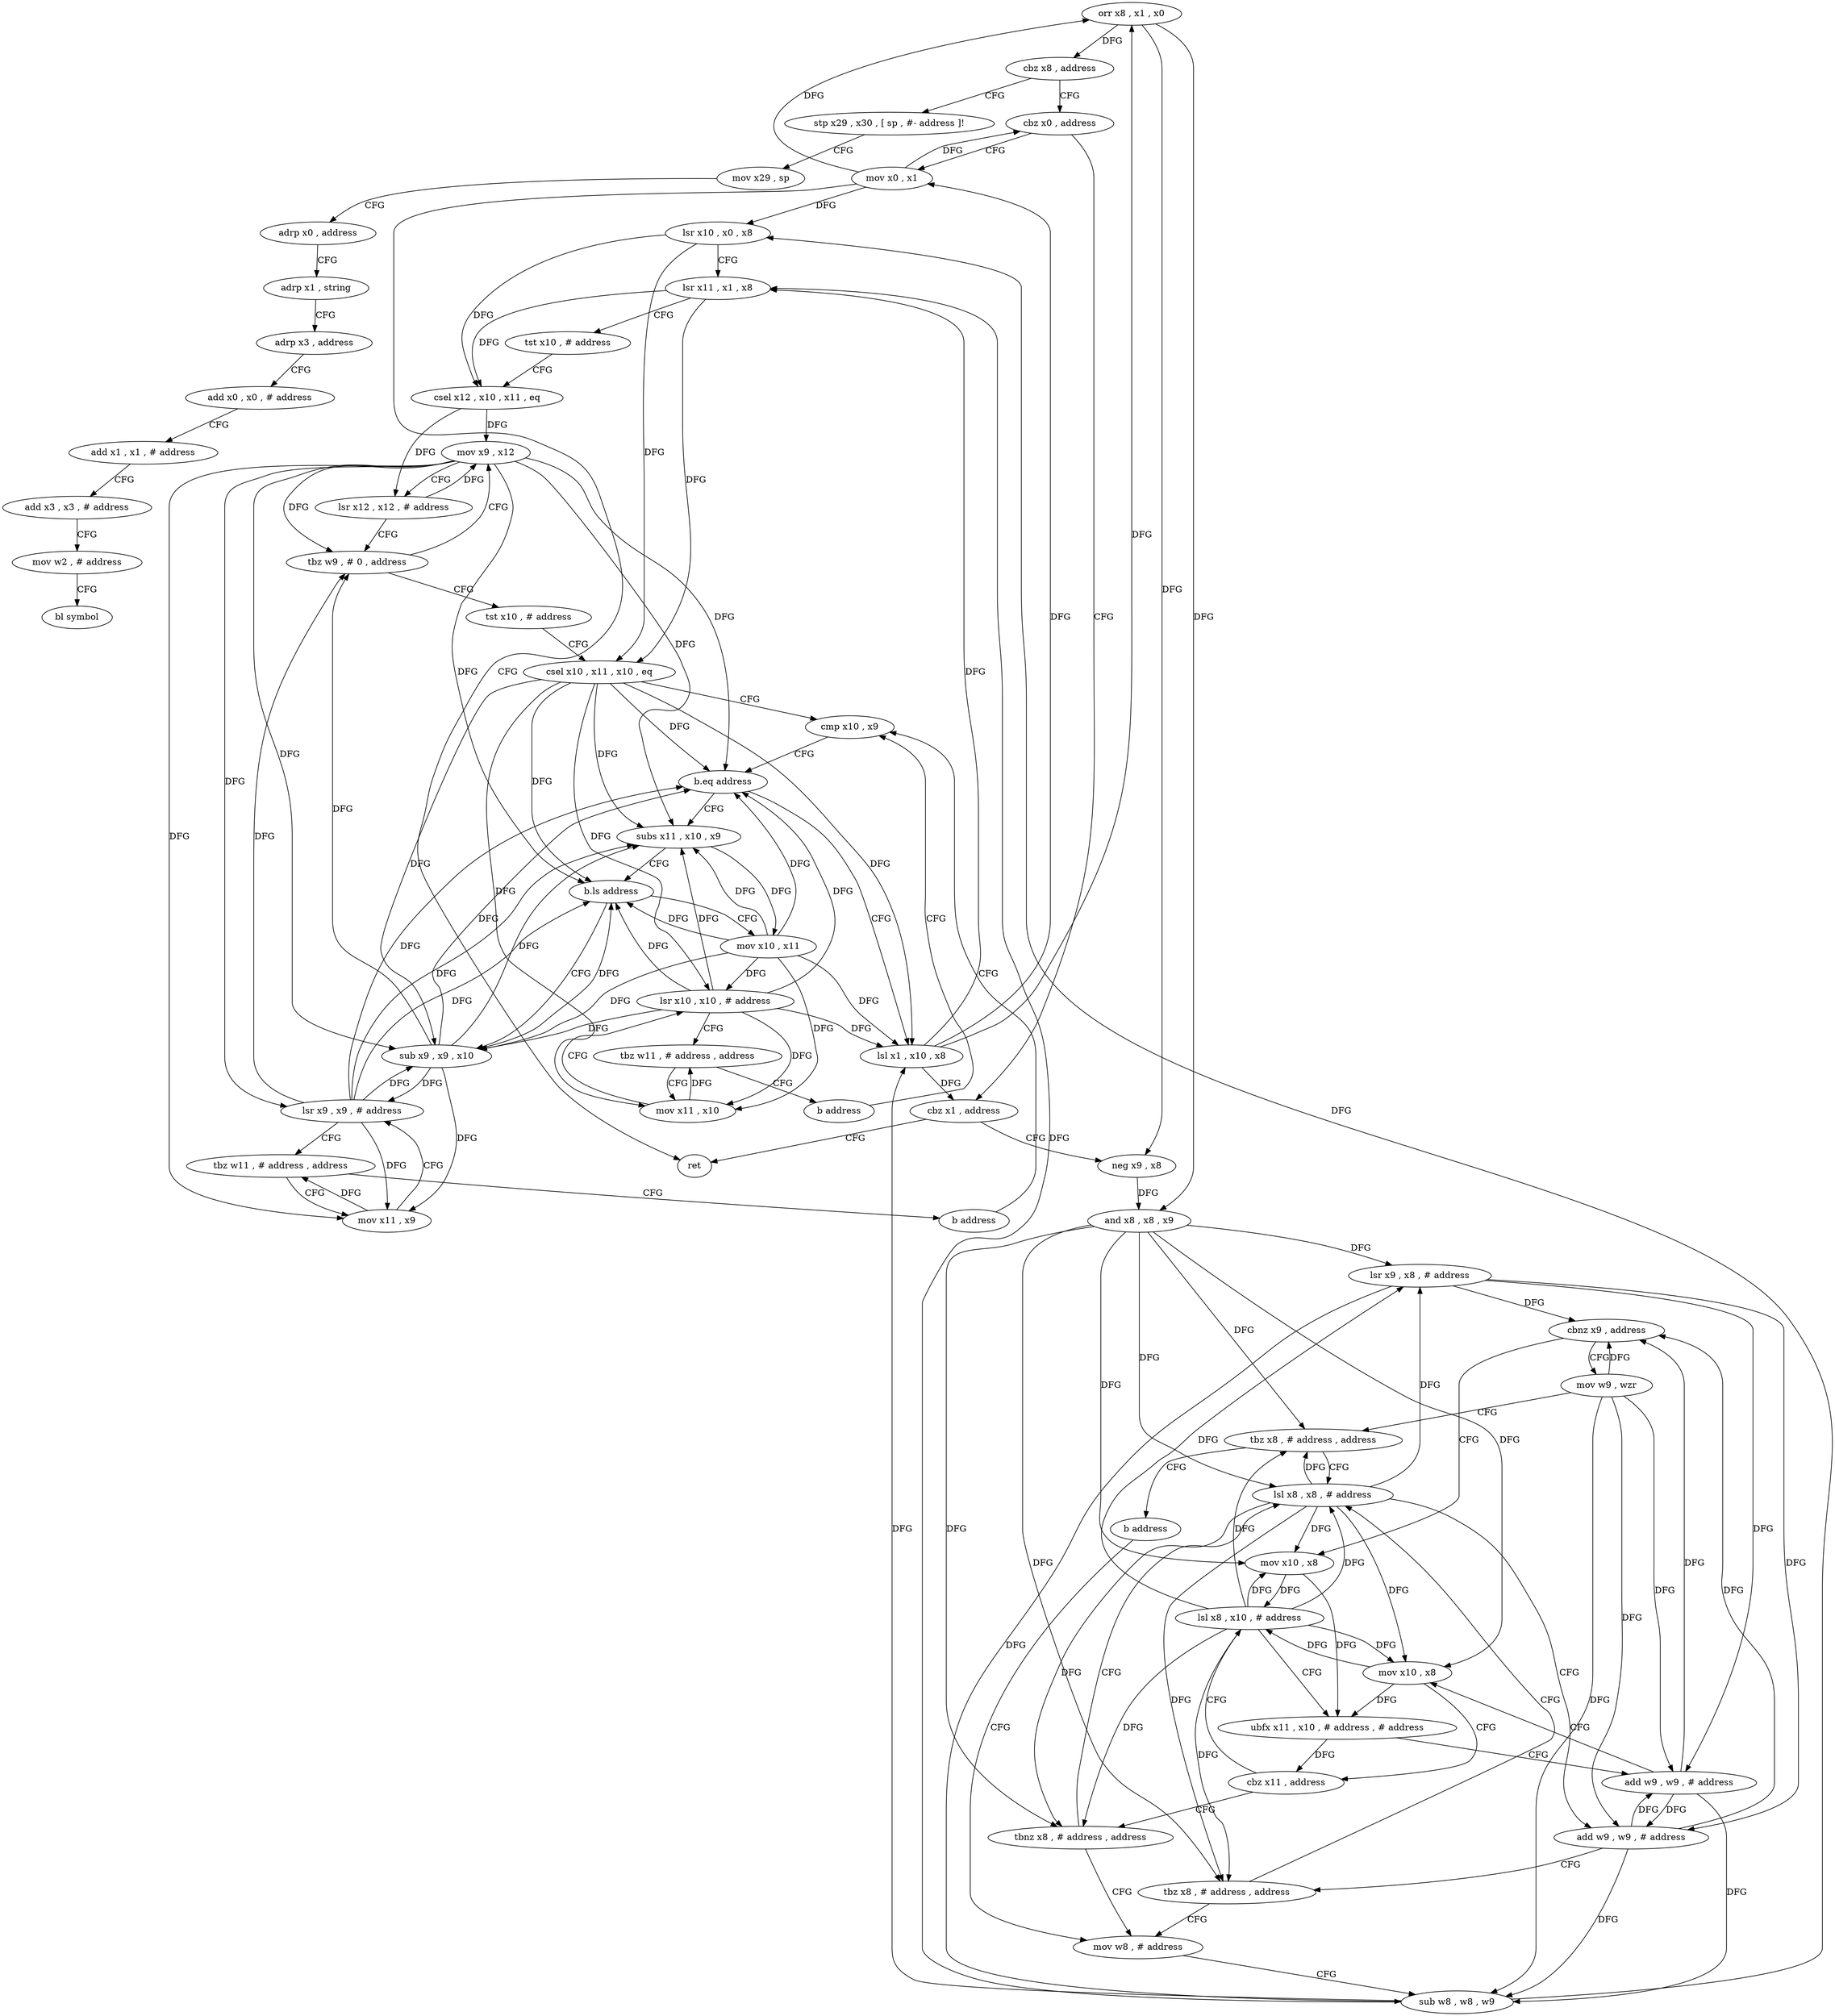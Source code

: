 digraph "func" {
"4229252" [label = "orr x8 , x1 , x0" ]
"4229256" [label = "cbz x8 , address" ]
"4229448" [label = "stp x29 , x30 , [ sp , #- address ]!" ]
"4229260" [label = "cbz x0 , address" ]
"4229452" [label = "mov x29 , sp" ]
"4229456" [label = "adrp x0 , address" ]
"4229460" [label = "adrp x1 , string" ]
"4229464" [label = "adrp x3 , address" ]
"4229468" [label = "add x0 , x0 , # address" ]
"4229472" [label = "add x1 , x1 , # address" ]
"4229476" [label = "add x3 , x3 , # address" ]
"4229480" [label = "mov w2 , # address" ]
"4229484" [label = "bl symbol" ]
"4229428" [label = "mov x0 , x1" ]
"4229264" [label = "cbz x1 , address" ]
"4229432" [label = "ret" ]
"4229268" [label = "neg x9 , x8" ]
"4229272" [label = "and x8 , x8 , x9" ]
"4229276" [label = "lsr x9 , x8 , # address" ]
"4229280" [label = "cbnz x9 , address" ]
"4229436" [label = "mov w9 , wzr" ]
"4229284" [label = "mov x10 , x8" ]
"4229440" [label = "tbz x8 , # address , address" ]
"4229312" [label = "lsl x8 , x8 , # address" ]
"4229444" [label = "b address" ]
"4229288" [label = "lsl x8 , x10 , # address" ]
"4229316" [label = "add w9 , w9 , # address" ]
"4229320" [label = "tbz x8 , # address , address" ]
"4229324" [label = "mov w8 , # address" ]
"4229292" [label = "ubfx x11 , x10 , # address , # address" ]
"4229296" [label = "add w9 , w9 , # address" ]
"4229300" [label = "mov x10 , x8" ]
"4229304" [label = "cbz x11 , address" ]
"4229308" [label = "tbnz x8 , # address , address" ]
"4229328" [label = "sub w8 , w8 , w9" ]
"4229332" [label = "lsr x10 , x0 , x8" ]
"4229336" [label = "lsr x11 , x1 , x8" ]
"4229340" [label = "tst x10 , # address" ]
"4229344" [label = "csel x12 , x10 , x11 , eq" ]
"4229348" [label = "mov x9 , x12" ]
"4229352" [label = "lsr x12 , x12 , # address" ]
"4229356" [label = "tbz w9 , # 0 , address" ]
"4229360" [label = "tst x10 , # address" ]
"4229364" [label = "csel x10 , x11 , x10 , eq" ]
"4229368" [label = "cmp x10 , x9" ]
"4229424" [label = "lsl x1 , x10 , x8" ]
"4229376" [label = "subs x11 , x10 , x9" ]
"4229380" [label = "b.ls address" ]
"4229404" [label = "sub x9 , x9 , x10" ]
"4229384" [label = "mov x10 , x11" ]
"4229408" [label = "mov x11 , x9" ]
"4229388" [label = "mov x11 , x10" ]
"4229412" [label = "lsr x9 , x9 , # address" ]
"4229416" [label = "tbz w11 , # address , address" ]
"4229420" [label = "b address" ]
"4229392" [label = "lsr x10 , x10 , # address" ]
"4229396" [label = "tbz w11 , # address , address" ]
"4229400" [label = "b address" ]
"4229372" [label = "b.eq address" ]
"4229252" -> "4229256" [ label = "DFG" ]
"4229252" -> "4229268" [ label = "DFG" ]
"4229252" -> "4229272" [ label = "DFG" ]
"4229256" -> "4229448" [ label = "CFG" ]
"4229256" -> "4229260" [ label = "CFG" ]
"4229448" -> "4229452" [ label = "CFG" ]
"4229260" -> "4229428" [ label = "CFG" ]
"4229260" -> "4229264" [ label = "CFG" ]
"4229452" -> "4229456" [ label = "CFG" ]
"4229456" -> "4229460" [ label = "CFG" ]
"4229460" -> "4229464" [ label = "CFG" ]
"4229464" -> "4229468" [ label = "CFG" ]
"4229468" -> "4229472" [ label = "CFG" ]
"4229472" -> "4229476" [ label = "CFG" ]
"4229476" -> "4229480" [ label = "CFG" ]
"4229480" -> "4229484" [ label = "CFG" ]
"4229428" -> "4229432" [ label = "CFG" ]
"4229428" -> "4229252" [ label = "DFG" ]
"4229428" -> "4229260" [ label = "DFG" ]
"4229428" -> "4229332" [ label = "DFG" ]
"4229264" -> "4229432" [ label = "CFG" ]
"4229264" -> "4229268" [ label = "CFG" ]
"4229268" -> "4229272" [ label = "DFG" ]
"4229272" -> "4229276" [ label = "DFG" ]
"4229272" -> "4229440" [ label = "DFG" ]
"4229272" -> "4229284" [ label = "DFG" ]
"4229272" -> "4229312" [ label = "DFG" ]
"4229272" -> "4229320" [ label = "DFG" ]
"4229272" -> "4229300" [ label = "DFG" ]
"4229272" -> "4229308" [ label = "DFG" ]
"4229276" -> "4229280" [ label = "DFG" ]
"4229276" -> "4229316" [ label = "DFG" ]
"4229276" -> "4229296" [ label = "DFG" ]
"4229276" -> "4229328" [ label = "DFG" ]
"4229280" -> "4229436" [ label = "CFG" ]
"4229280" -> "4229284" [ label = "CFG" ]
"4229436" -> "4229440" [ label = "CFG" ]
"4229436" -> "4229280" [ label = "DFG" ]
"4229436" -> "4229316" [ label = "DFG" ]
"4229436" -> "4229296" [ label = "DFG" ]
"4229436" -> "4229328" [ label = "DFG" ]
"4229284" -> "4229288" [ label = "DFG" ]
"4229284" -> "4229292" [ label = "DFG" ]
"4229440" -> "4229312" [ label = "CFG" ]
"4229440" -> "4229444" [ label = "CFG" ]
"4229312" -> "4229316" [ label = "CFG" ]
"4229312" -> "4229276" [ label = "DFG" ]
"4229312" -> "4229440" [ label = "DFG" ]
"4229312" -> "4229284" [ label = "DFG" ]
"4229312" -> "4229320" [ label = "DFG" ]
"4229312" -> "4229300" [ label = "DFG" ]
"4229312" -> "4229308" [ label = "DFG" ]
"4229444" -> "4229324" [ label = "CFG" ]
"4229288" -> "4229292" [ label = "CFG" ]
"4229288" -> "4229276" [ label = "DFG" ]
"4229288" -> "4229440" [ label = "DFG" ]
"4229288" -> "4229284" [ label = "DFG" ]
"4229288" -> "4229312" [ label = "DFG" ]
"4229288" -> "4229320" [ label = "DFG" ]
"4229288" -> "4229300" [ label = "DFG" ]
"4229288" -> "4229308" [ label = "DFG" ]
"4229316" -> "4229320" [ label = "CFG" ]
"4229316" -> "4229280" [ label = "DFG" ]
"4229316" -> "4229296" [ label = "DFG" ]
"4229316" -> "4229328" [ label = "DFG" ]
"4229320" -> "4229312" [ label = "CFG" ]
"4229320" -> "4229324" [ label = "CFG" ]
"4229324" -> "4229328" [ label = "CFG" ]
"4229292" -> "4229296" [ label = "CFG" ]
"4229292" -> "4229304" [ label = "DFG" ]
"4229296" -> "4229300" [ label = "CFG" ]
"4229296" -> "4229280" [ label = "DFG" ]
"4229296" -> "4229316" [ label = "DFG" ]
"4229296" -> "4229328" [ label = "DFG" ]
"4229300" -> "4229304" [ label = "CFG" ]
"4229300" -> "4229288" [ label = "DFG" ]
"4229300" -> "4229292" [ label = "DFG" ]
"4229304" -> "4229288" [ label = "CFG" ]
"4229304" -> "4229308" [ label = "CFG" ]
"4229308" -> "4229324" [ label = "CFG" ]
"4229308" -> "4229312" [ label = "CFG" ]
"4229328" -> "4229332" [ label = "DFG" ]
"4229328" -> "4229336" [ label = "DFG" ]
"4229328" -> "4229424" [ label = "DFG" ]
"4229332" -> "4229336" [ label = "CFG" ]
"4229332" -> "4229344" [ label = "DFG" ]
"4229332" -> "4229364" [ label = "DFG" ]
"4229336" -> "4229340" [ label = "CFG" ]
"4229336" -> "4229344" [ label = "DFG" ]
"4229336" -> "4229364" [ label = "DFG" ]
"4229340" -> "4229344" [ label = "CFG" ]
"4229344" -> "4229348" [ label = "DFG" ]
"4229344" -> "4229352" [ label = "DFG" ]
"4229348" -> "4229352" [ label = "CFG" ]
"4229348" -> "4229356" [ label = "DFG" ]
"4229348" -> "4229372" [ label = "DFG" ]
"4229348" -> "4229376" [ label = "DFG" ]
"4229348" -> "4229380" [ label = "DFG" ]
"4229348" -> "4229404" [ label = "DFG" ]
"4229348" -> "4229408" [ label = "DFG" ]
"4229348" -> "4229412" [ label = "DFG" ]
"4229352" -> "4229356" [ label = "CFG" ]
"4229352" -> "4229348" [ label = "DFG" ]
"4229356" -> "4229348" [ label = "CFG" ]
"4229356" -> "4229360" [ label = "CFG" ]
"4229360" -> "4229364" [ label = "CFG" ]
"4229364" -> "4229368" [ label = "CFG" ]
"4229364" -> "4229372" [ label = "DFG" ]
"4229364" -> "4229424" [ label = "DFG" ]
"4229364" -> "4229376" [ label = "DFG" ]
"4229364" -> "4229380" [ label = "DFG" ]
"4229364" -> "4229404" [ label = "DFG" ]
"4229364" -> "4229388" [ label = "DFG" ]
"4229364" -> "4229392" [ label = "DFG" ]
"4229368" -> "4229372" [ label = "CFG" ]
"4229424" -> "4229428" [ label = "DFG" ]
"4229424" -> "4229264" [ label = "DFG" ]
"4229424" -> "4229252" [ label = "DFG" ]
"4229424" -> "4229336" [ label = "DFG" ]
"4229376" -> "4229380" [ label = "CFG" ]
"4229376" -> "4229384" [ label = "DFG" ]
"4229380" -> "4229404" [ label = "CFG" ]
"4229380" -> "4229384" [ label = "CFG" ]
"4229404" -> "4229408" [ label = "DFG" ]
"4229404" -> "4229356" [ label = "DFG" ]
"4229404" -> "4229372" [ label = "DFG" ]
"4229404" -> "4229376" [ label = "DFG" ]
"4229404" -> "4229380" [ label = "DFG" ]
"4229404" -> "4229412" [ label = "DFG" ]
"4229384" -> "4229388" [ label = "DFG" ]
"4229384" -> "4229404" [ label = "DFG" ]
"4229384" -> "4229372" [ label = "DFG" ]
"4229384" -> "4229424" [ label = "DFG" ]
"4229384" -> "4229376" [ label = "DFG" ]
"4229384" -> "4229380" [ label = "DFG" ]
"4229384" -> "4229392" [ label = "DFG" ]
"4229408" -> "4229412" [ label = "CFG" ]
"4229408" -> "4229416" [ label = "DFG" ]
"4229388" -> "4229392" [ label = "CFG" ]
"4229388" -> "4229396" [ label = "DFG" ]
"4229412" -> "4229416" [ label = "CFG" ]
"4229412" -> "4229356" [ label = "DFG" ]
"4229412" -> "4229372" [ label = "DFG" ]
"4229412" -> "4229376" [ label = "DFG" ]
"4229412" -> "4229380" [ label = "DFG" ]
"4229412" -> "4229408" [ label = "DFG" ]
"4229412" -> "4229404" [ label = "DFG" ]
"4229416" -> "4229408" [ label = "CFG" ]
"4229416" -> "4229420" [ label = "CFG" ]
"4229420" -> "4229368" [ label = "CFG" ]
"4229392" -> "4229396" [ label = "CFG" ]
"4229392" -> "4229404" [ label = "DFG" ]
"4229392" -> "4229388" [ label = "DFG" ]
"4229392" -> "4229372" [ label = "DFG" ]
"4229392" -> "4229424" [ label = "DFG" ]
"4229392" -> "4229376" [ label = "DFG" ]
"4229392" -> "4229380" [ label = "DFG" ]
"4229396" -> "4229388" [ label = "CFG" ]
"4229396" -> "4229400" [ label = "CFG" ]
"4229400" -> "4229368" [ label = "CFG" ]
"4229372" -> "4229424" [ label = "CFG" ]
"4229372" -> "4229376" [ label = "CFG" ]
}
